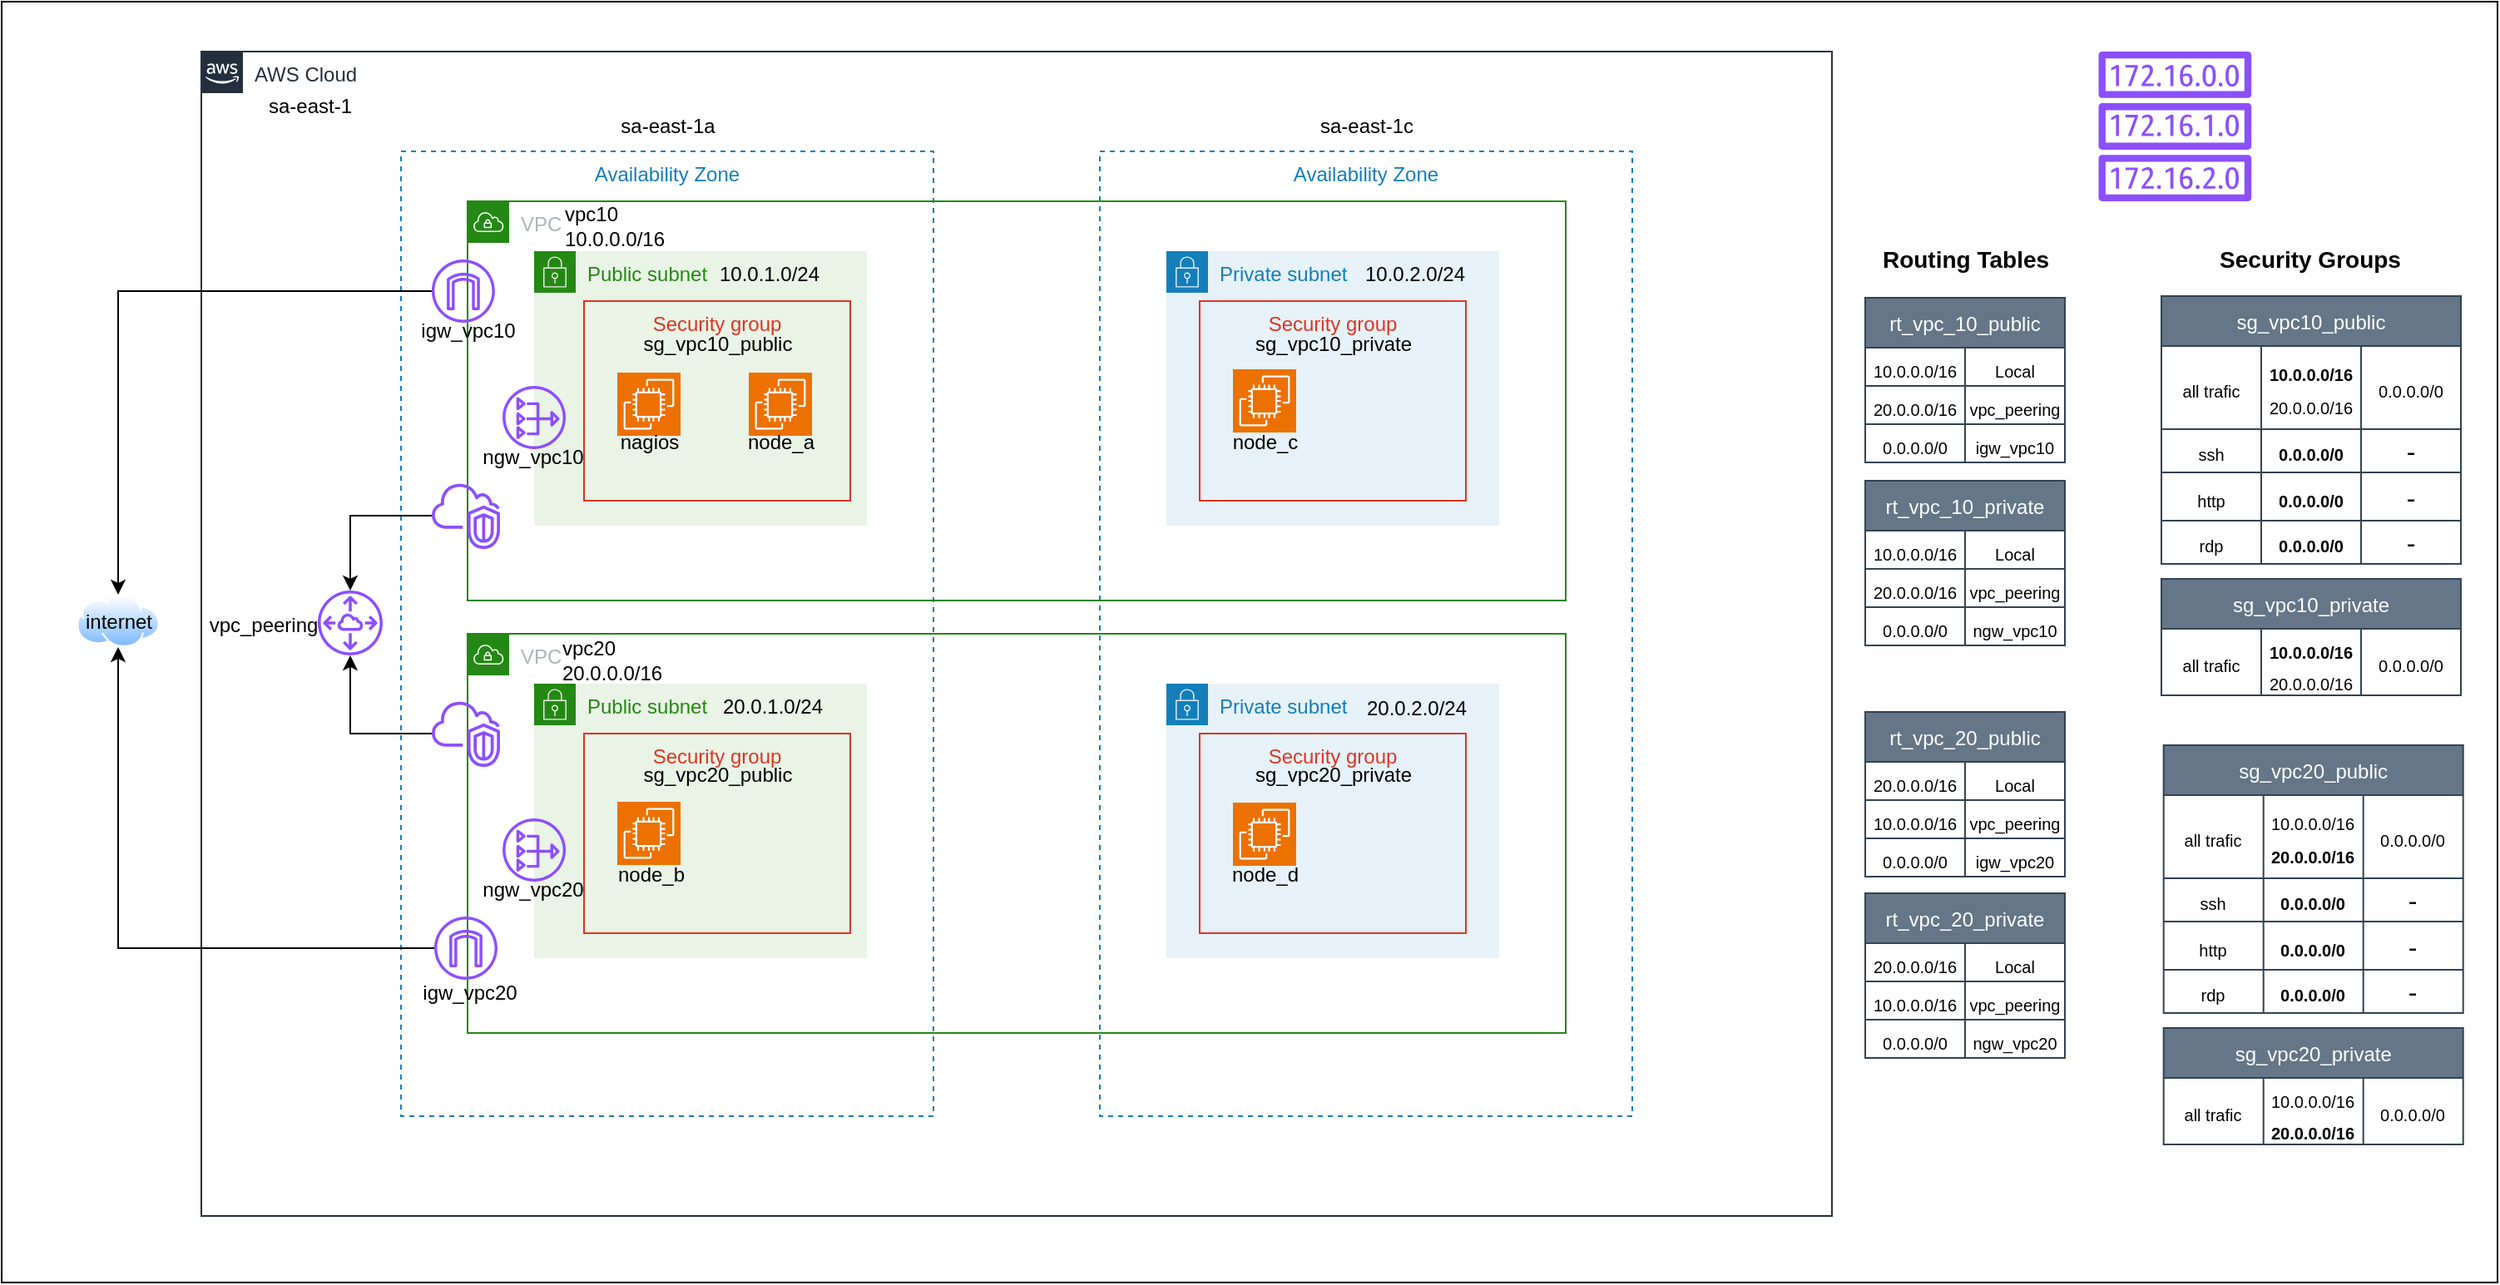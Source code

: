 <mxfile version="21.8.2" type="device">
  <diagram name="Página-1" id="al6JYF_r1va-8csy_U32">
    <mxGraphModel dx="2213" dy="793" grid="1" gridSize="10" guides="1" tooltips="1" connect="1" arrows="1" fold="1" page="1" pageScale="1" pageWidth="827" pageHeight="1169" math="0" shadow="0">
      <root>
        <mxCell id="0" />
        <mxCell id="1" parent="0" />
        <mxCell id="gP4FPPKM3XGcQGTbssC4-56" value="" style="rounded=0;whiteSpace=wrap;html=1;movable=1;resizable=1;rotatable=1;deletable=1;editable=1;locked=0;connectable=1;" vertex="1" parent="1">
          <mxGeometry x="-240" y="50" width="1500" height="770" as="geometry" />
        </mxCell>
        <mxCell id="gP4FPPKM3XGcQGTbssC4-1" value="AWS Cloud" style="points=[[0,0],[0.25,0],[0.5,0],[0.75,0],[1,0],[1,0.25],[1,0.5],[1,0.75],[1,1],[0.75,1],[0.5,1],[0.25,1],[0,1],[0,0.75],[0,0.5],[0,0.25]];outlineConnect=0;gradientColor=none;html=1;whiteSpace=wrap;fontSize=12;fontStyle=0;container=1;pointerEvents=0;collapsible=0;recursiveResize=0;shape=mxgraph.aws4.group;grIcon=mxgraph.aws4.group_aws_cloud_alt;strokeColor=#232F3E;fillColor=none;verticalAlign=top;align=left;spacingLeft=30;fontColor=#232F3E;dashed=0;movable=0;resizable=0;rotatable=0;deletable=0;editable=0;locked=1;connectable=0;" vertex="1" parent="1">
          <mxGeometry x="-120" y="80" width="980" height="700" as="geometry" />
        </mxCell>
        <mxCell id="gP4FPPKM3XGcQGTbssC4-2" value="sa-east-1" style="text;html=1;align=center;verticalAlign=middle;resizable=0;points=[];autosize=1;strokeColor=none;fillColor=none;" vertex="1" parent="1">
          <mxGeometry x="-90" y="98" width="70" height="30" as="geometry" />
        </mxCell>
        <mxCell id="gP4FPPKM3XGcQGTbssC4-3" value="Availability Zone" style="fillColor=none;strokeColor=#147EBA;dashed=1;verticalAlign=top;fontStyle=0;fontColor=#147EBA;whiteSpace=wrap;html=1;movable=0;resizable=0;rotatable=0;deletable=0;editable=0;locked=1;connectable=0;" vertex="1" parent="1">
          <mxGeometry y="140" width="320" height="580" as="geometry" />
        </mxCell>
        <mxCell id="gP4FPPKM3XGcQGTbssC4-4" value="Availability Zone" style="fillColor=none;strokeColor=#147EBA;dashed=1;verticalAlign=top;fontStyle=0;fontColor=#147EBA;whiteSpace=wrap;html=1;movable=0;resizable=0;rotatable=0;deletable=0;editable=0;locked=1;connectable=0;" vertex="1" parent="1">
          <mxGeometry x="420" y="140" width="320" height="580" as="geometry" />
        </mxCell>
        <mxCell id="gP4FPPKM3XGcQGTbssC4-5" value="sa-east-1a" style="text;html=1;align=center;verticalAlign=middle;resizable=0;points=[];autosize=1;strokeColor=none;fillColor=none;" vertex="1" parent="1">
          <mxGeometry x="120" y="110" width="80" height="30" as="geometry" />
        </mxCell>
        <mxCell id="gP4FPPKM3XGcQGTbssC4-6" value="sa-east-1c" style="text;html=1;align=center;verticalAlign=middle;resizable=0;points=[];autosize=1;strokeColor=none;fillColor=none;" vertex="1" parent="1">
          <mxGeometry x="540" y="110" width="80" height="30" as="geometry" />
        </mxCell>
        <mxCell id="gP4FPPKM3XGcQGTbssC4-7" value="VPC" style="points=[[0,0],[0.25,0],[0.5,0],[0.75,0],[1,0],[1,0.25],[1,0.5],[1,0.75],[1,1],[0.75,1],[0.5,1],[0.25,1],[0,1],[0,0.75],[0,0.5],[0,0.25]];outlineConnect=0;gradientColor=none;html=1;whiteSpace=wrap;fontSize=12;fontStyle=0;container=1;pointerEvents=0;collapsible=0;recursiveResize=0;shape=mxgraph.aws4.group;grIcon=mxgraph.aws4.group_vpc;strokeColor=#248814;fillColor=none;verticalAlign=top;align=left;spacingLeft=30;fontColor=#AAB7B8;dashed=0;movable=1;resizable=1;rotatable=1;deletable=1;editable=1;locked=0;connectable=1;" vertex="1" parent="1">
          <mxGeometry x="40" y="170" width="660" height="240" as="geometry" />
        </mxCell>
        <mxCell id="gP4FPPKM3XGcQGTbssC4-19" value="" style="sketch=0;outlineConnect=0;fontColor=#232F3E;gradientColor=none;fillColor=#8C4FFF;strokeColor=none;dashed=0;verticalLabelPosition=bottom;verticalAlign=top;align=center;html=1;fontSize=12;fontStyle=0;aspect=fixed;pointerEvents=1;shape=mxgraph.aws4.internet_gateway;" vertex="1" parent="gP4FPPKM3XGcQGTbssC4-7">
          <mxGeometry x="-21.53" y="35" width="38" height="38" as="geometry" />
        </mxCell>
        <mxCell id="gP4FPPKM3XGcQGTbssC4-9" value="VPC" style="points=[[0,0],[0.25,0],[0.5,0],[0.75,0],[1,0],[1,0.25],[1,0.5],[1,0.75],[1,1],[0.75,1],[0.5,1],[0.25,1],[0,1],[0,0.75],[0,0.5],[0,0.25]];outlineConnect=0;gradientColor=none;html=1;whiteSpace=wrap;fontSize=12;fontStyle=0;container=1;pointerEvents=0;collapsible=0;recursiveResize=0;shape=mxgraph.aws4.group;grIcon=mxgraph.aws4.group_vpc;strokeColor=#248814;fillColor=none;verticalAlign=top;align=left;spacingLeft=30;fontColor=#AAB7B8;dashed=0;movable=1;resizable=1;rotatable=1;deletable=1;editable=1;locked=0;connectable=1;" vertex="1" parent="1">
          <mxGeometry x="40" y="430" width="660" height="240" as="geometry" />
        </mxCell>
        <mxCell id="gP4FPPKM3XGcQGTbssC4-16" value="" style="sketch=0;outlineConnect=0;fontColor=#232F3E;gradientColor=none;fillColor=#8C4FFF;strokeColor=none;dashed=0;verticalLabelPosition=bottom;verticalAlign=top;align=center;html=1;fontSize=12;fontStyle=0;aspect=fixed;pointerEvents=1;shape=mxgraph.aws4.vpc_virtual_private_cloud_vpc;" vertex="1" parent="gP4FPPKM3XGcQGTbssC4-9">
          <mxGeometry x="-21.53" y="40" width="41.05" height="40" as="geometry" />
        </mxCell>
        <mxCell id="gP4FPPKM3XGcQGTbssC4-20" value="" style="sketch=0;outlineConnect=0;fontColor=#232F3E;gradientColor=none;fillColor=#8C4FFF;strokeColor=none;dashed=0;verticalLabelPosition=bottom;verticalAlign=top;align=center;html=1;fontSize=12;fontStyle=0;aspect=fixed;pointerEvents=1;shape=mxgraph.aws4.internet_gateway;" vertex="1" parent="gP4FPPKM3XGcQGTbssC4-9">
          <mxGeometry x="-20.0" y="170" width="38" height="38" as="geometry" />
        </mxCell>
        <mxCell id="gP4FPPKM3XGcQGTbssC4-10" value="Public subnet" style="points=[[0,0],[0.25,0],[0.5,0],[0.75,0],[1,0],[1,0.25],[1,0.5],[1,0.75],[1,1],[0.75,1],[0.5,1],[0.25,1],[0,1],[0,0.75],[0,0.5],[0,0.25]];outlineConnect=0;gradientColor=none;html=1;whiteSpace=wrap;fontSize=12;fontStyle=0;container=1;pointerEvents=0;collapsible=0;recursiveResize=0;shape=mxgraph.aws4.group;grIcon=mxgraph.aws4.group_security_group;grStroke=0;strokeColor=#248814;fillColor=#E9F3E6;verticalAlign=top;align=left;spacingLeft=30;fontColor=#248814;dashed=0;movable=1;resizable=1;rotatable=1;deletable=1;editable=1;locked=0;connectable=1;" vertex="1" parent="1">
          <mxGeometry x="80" y="460" width="200" height="165" as="geometry" />
        </mxCell>
        <mxCell id="gP4FPPKM3XGcQGTbssC4-11" value="Public subnet" style="points=[[0,0],[0.25,0],[0.5,0],[0.75,0],[1,0],[1,0.25],[1,0.5],[1,0.75],[1,1],[0.75,1],[0.5,1],[0.25,1],[0,1],[0,0.75],[0,0.5],[0,0.25]];outlineConnect=0;gradientColor=none;html=1;whiteSpace=wrap;fontSize=12;fontStyle=0;container=1;pointerEvents=0;collapsible=0;recursiveResize=0;shape=mxgraph.aws4.group;grIcon=mxgraph.aws4.group_security_group;grStroke=0;strokeColor=#248814;fillColor=#E9F3E6;verticalAlign=top;align=left;spacingLeft=30;fontColor=#248814;dashed=0;movable=1;resizable=1;rotatable=1;deletable=1;editable=1;locked=0;connectable=1;" vertex="1" parent="1">
          <mxGeometry x="80" y="200" width="200" height="165" as="geometry" />
        </mxCell>
        <mxCell id="gP4FPPKM3XGcQGTbssC4-12" value="Private subnet" style="points=[[0,0],[0.25,0],[0.5,0],[0.75,0],[1,0],[1,0.25],[1,0.5],[1,0.75],[1,1],[0.75,1],[0.5,1],[0.25,1],[0,1],[0,0.75],[0,0.5],[0,0.25]];outlineConnect=0;gradientColor=none;html=1;whiteSpace=wrap;fontSize=12;fontStyle=0;container=1;pointerEvents=0;collapsible=0;recursiveResize=0;shape=mxgraph.aws4.group;grIcon=mxgraph.aws4.group_security_group;grStroke=0;strokeColor=#147EBA;fillColor=#E6F2F8;verticalAlign=top;align=left;spacingLeft=30;fontColor=#147EBA;dashed=0;movable=1;resizable=1;rotatable=1;deletable=1;editable=1;locked=0;connectable=1;" vertex="1" parent="1">
          <mxGeometry x="460" y="200" width="200" height="165" as="geometry" />
        </mxCell>
        <mxCell id="gP4FPPKM3XGcQGTbssC4-13" value="Private subnet" style="points=[[0,0],[0.25,0],[0.5,0],[0.75,0],[1,0],[1,0.25],[1,0.5],[1,0.75],[1,1],[0.75,1],[0.5,1],[0.25,1],[0,1],[0,0.75],[0,0.5],[0,0.25]];outlineConnect=0;gradientColor=none;html=1;whiteSpace=wrap;fontSize=12;fontStyle=0;container=1;pointerEvents=0;collapsible=0;recursiveResize=0;shape=mxgraph.aws4.group;grIcon=mxgraph.aws4.group_security_group;grStroke=0;strokeColor=#147EBA;fillColor=#E6F2F8;verticalAlign=top;align=left;spacingLeft=30;fontColor=#147EBA;dashed=0;movable=1;resizable=1;rotatable=1;deletable=1;editable=1;locked=0;connectable=1;" vertex="1" parent="1">
          <mxGeometry x="460" y="460" width="200" height="165" as="geometry" />
        </mxCell>
        <mxCell id="gP4FPPKM3XGcQGTbssC4-14" value="" style="sketch=0;outlineConnect=0;fontColor=#232F3E;gradientColor=none;fillColor=#8C4FFF;strokeColor=none;dashed=0;verticalLabelPosition=bottom;verticalAlign=top;align=center;html=1;fontSize=12;fontStyle=0;aspect=fixed;pointerEvents=1;shape=mxgraph.aws4.peering;" vertex="1" parent="1">
          <mxGeometry x="-50" y="404" width="39" height="39" as="geometry" />
        </mxCell>
        <mxCell id="gP4FPPKM3XGcQGTbssC4-17" style="edgeStyle=orthogonalEdgeStyle;rounded=0;orthogonalLoop=1;jettySize=auto;html=1;" edge="1" parent="1" source="gP4FPPKM3XGcQGTbssC4-15" target="gP4FPPKM3XGcQGTbssC4-14">
          <mxGeometry relative="1" as="geometry" />
        </mxCell>
        <mxCell id="gP4FPPKM3XGcQGTbssC4-15" value="" style="sketch=0;outlineConnect=0;fontColor=#232F3E;gradientColor=none;fillColor=#8C4FFF;strokeColor=none;dashed=0;verticalLabelPosition=bottom;verticalAlign=top;align=center;html=1;fontSize=12;fontStyle=0;aspect=fixed;pointerEvents=1;shape=mxgraph.aws4.vpc_virtual_private_cloud_vpc;" vertex="1" parent="1">
          <mxGeometry x="18.47" y="339" width="41.05" height="40" as="geometry" />
        </mxCell>
        <mxCell id="gP4FPPKM3XGcQGTbssC4-18" style="edgeStyle=orthogonalEdgeStyle;rounded=0;orthogonalLoop=1;jettySize=auto;html=1;" edge="1" parent="1" source="gP4FPPKM3XGcQGTbssC4-16" target="gP4FPPKM3XGcQGTbssC4-14">
          <mxGeometry relative="1" as="geometry" />
        </mxCell>
        <mxCell id="gP4FPPKM3XGcQGTbssC4-22" style="edgeStyle=orthogonalEdgeStyle;rounded=0;orthogonalLoop=1;jettySize=auto;html=1;entryX=0.5;entryY=0;entryDx=0;entryDy=0;" edge="1" parent="1" source="gP4FPPKM3XGcQGTbssC4-19" target="gP4FPPKM3XGcQGTbssC4-21">
          <mxGeometry relative="1" as="geometry" />
        </mxCell>
        <mxCell id="gP4FPPKM3XGcQGTbssC4-23" style="edgeStyle=orthogonalEdgeStyle;rounded=0;orthogonalLoop=1;jettySize=auto;html=1;entryX=0.5;entryY=1;entryDx=0;entryDy=0;" edge="1" parent="1" source="gP4FPPKM3XGcQGTbssC4-20" target="gP4FPPKM3XGcQGTbssC4-21">
          <mxGeometry relative="1" as="geometry" />
        </mxCell>
        <mxCell id="gP4FPPKM3XGcQGTbssC4-21" value="" style="image;aspect=fixed;perimeter=ellipsePerimeter;html=1;align=center;shadow=0;dashed=0;spacingTop=3;image=img/lib/active_directory/internet_cloud.svg;" vertex="1" parent="1">
          <mxGeometry x="-195" y="406.5" width="50" height="31.5" as="geometry" />
        </mxCell>
        <mxCell id="gP4FPPKM3XGcQGTbssC4-25" value="" style="sketch=0;outlineConnect=0;fontColor=#232F3E;gradientColor=none;fillColor=#8C4FFF;strokeColor=none;dashed=0;verticalLabelPosition=bottom;verticalAlign=top;align=center;html=1;fontSize=12;fontStyle=0;aspect=fixed;pointerEvents=1;shape=mxgraph.aws4.nat_gateway;" vertex="1" parent="1">
          <mxGeometry x="61.05" y="541" width="38" height="38" as="geometry" />
        </mxCell>
        <mxCell id="gP4FPPKM3XGcQGTbssC4-26" value="Security group" style="fillColor=none;strokeColor=#DD3522;verticalAlign=top;fontStyle=0;fontColor=#DD3522;whiteSpace=wrap;html=1;movable=1;resizable=1;rotatable=1;deletable=1;editable=1;locked=0;connectable=1;" vertex="1" parent="1">
          <mxGeometry x="110" y="230" width="160" height="120" as="geometry" />
        </mxCell>
        <mxCell id="gP4FPPKM3XGcQGTbssC4-24" value="" style="sketch=0;outlineConnect=0;fontColor=#232F3E;gradientColor=none;fillColor=#8C4FFF;strokeColor=none;dashed=0;verticalLabelPosition=bottom;verticalAlign=top;align=center;html=1;fontSize=12;fontStyle=0;aspect=fixed;pointerEvents=1;shape=mxgraph.aws4.nat_gateway;" vertex="1" parent="1">
          <mxGeometry x="61.05" y="281" width="38" height="38" as="geometry" />
        </mxCell>
        <mxCell id="gP4FPPKM3XGcQGTbssC4-27" value="Security group" style="fillColor=none;strokeColor=#DD3522;verticalAlign=top;fontStyle=0;fontColor=#DD3522;whiteSpace=wrap;html=1;movable=1;resizable=1;rotatable=1;deletable=1;editable=1;locked=0;connectable=1;" vertex="1" parent="1">
          <mxGeometry x="110" y="490" width="160" height="120" as="geometry" />
        </mxCell>
        <mxCell id="gP4FPPKM3XGcQGTbssC4-28" value="Security group" style="fillColor=none;strokeColor=#DD3522;verticalAlign=top;fontStyle=0;fontColor=#DD3522;whiteSpace=wrap;html=1;movable=1;resizable=1;rotatable=1;deletable=1;editable=1;locked=0;connectable=1;" vertex="1" parent="1">
          <mxGeometry x="480" y="230" width="160" height="120" as="geometry" />
        </mxCell>
        <mxCell id="gP4FPPKM3XGcQGTbssC4-29" value="Security group" style="fillColor=none;strokeColor=#DD3522;verticalAlign=top;fontStyle=0;fontColor=#DD3522;whiteSpace=wrap;html=1;movable=1;resizable=1;rotatable=1;deletable=1;editable=1;locked=0;connectable=1;" vertex="1" parent="1">
          <mxGeometry x="480" y="490" width="160" height="120" as="geometry" />
        </mxCell>
        <mxCell id="gP4FPPKM3XGcQGTbssC4-30" value="" style="sketch=0;points=[[0,0,0],[0.25,0,0],[0.5,0,0],[0.75,0,0],[1,0,0],[0,1,0],[0.25,1,0],[0.5,1,0],[0.75,1,0],[1,1,0],[0,0.25,0],[0,0.5,0],[0,0.75,0],[1,0.25,0],[1,0.5,0],[1,0.75,0]];outlineConnect=0;fontColor=#232F3E;fillColor=#ED7100;strokeColor=#ffffff;dashed=0;verticalLabelPosition=bottom;verticalAlign=top;align=center;html=1;fontSize=12;fontStyle=0;aspect=fixed;shape=mxgraph.aws4.resourceIcon;resIcon=mxgraph.aws4.ec2;" vertex="1" parent="1">
          <mxGeometry x="130" y="273" width="38" height="38" as="geometry" />
        </mxCell>
        <mxCell id="gP4FPPKM3XGcQGTbssC4-31" value="" style="sketch=0;points=[[0,0,0],[0.25,0,0],[0.5,0,0],[0.75,0,0],[1,0,0],[0,1,0],[0.25,1,0],[0.5,1,0],[0.75,1,0],[1,1,0],[0,0.25,0],[0,0.5,0],[0,0.75,0],[1,0.25,0],[1,0.5,0],[1,0.75,0]];outlineConnect=0;fontColor=#232F3E;fillColor=#ED7100;strokeColor=#ffffff;dashed=0;verticalLabelPosition=bottom;verticalAlign=top;align=center;html=1;fontSize=12;fontStyle=0;aspect=fixed;shape=mxgraph.aws4.resourceIcon;resIcon=mxgraph.aws4.ec2;" vertex="1" parent="1">
          <mxGeometry x="209" y="273" width="38" height="38" as="geometry" />
        </mxCell>
        <mxCell id="gP4FPPKM3XGcQGTbssC4-32" value="" style="sketch=0;points=[[0,0,0],[0.25,0,0],[0.5,0,0],[0.75,0,0],[1,0,0],[0,1,0],[0.25,1,0],[0.5,1,0],[0.75,1,0],[1,1,0],[0,0.25,0],[0,0.5,0],[0,0.75,0],[1,0.25,0],[1,0.5,0],[1,0.75,0]];outlineConnect=0;fontColor=#232F3E;fillColor=#ED7100;strokeColor=#ffffff;dashed=0;verticalLabelPosition=bottom;verticalAlign=top;align=center;html=1;fontSize=12;fontStyle=0;aspect=fixed;shape=mxgraph.aws4.resourceIcon;resIcon=mxgraph.aws4.ec2;" vertex="1" parent="1">
          <mxGeometry x="500" y="271" width="38" height="38" as="geometry" />
        </mxCell>
        <mxCell id="gP4FPPKM3XGcQGTbssC4-34" value="" style="sketch=0;points=[[0,0,0],[0.25,0,0],[0.5,0,0],[0.75,0,0],[1,0,0],[0,1,0],[0.25,1,0],[0.5,1,0],[0.75,1,0],[1,1,0],[0,0.25,0],[0,0.5,0],[0,0.75,0],[1,0.25,0],[1,0.5,0],[1,0.75,0]];outlineConnect=0;fontColor=#232F3E;fillColor=#ED7100;strokeColor=#ffffff;dashed=0;verticalLabelPosition=bottom;verticalAlign=top;align=center;html=1;fontSize=12;fontStyle=0;aspect=fixed;shape=mxgraph.aws4.resourceIcon;resIcon=mxgraph.aws4.ec2;" vertex="1" parent="1">
          <mxGeometry x="130" y="531" width="38" height="38" as="geometry" />
        </mxCell>
        <mxCell id="gP4FPPKM3XGcQGTbssC4-36" value="" style="sketch=0;points=[[0,0,0],[0.25,0,0],[0.5,0,0],[0.75,0,0],[1,0,0],[0,1,0],[0.25,1,0],[0.5,1,0],[0.75,1,0],[1,1,0],[0,0.25,0],[0,0.5,0],[0,0.75,0],[1,0.25,0],[1,0.5,0],[1,0.75,0]];outlineConnect=0;fontColor=#232F3E;fillColor=#ED7100;strokeColor=#ffffff;dashed=0;verticalLabelPosition=bottom;verticalAlign=top;align=center;html=1;fontSize=12;fontStyle=0;aspect=fixed;shape=mxgraph.aws4.resourceIcon;resIcon=mxgraph.aws4.ec2;" vertex="1" parent="1">
          <mxGeometry x="500" y="531.5" width="38" height="38" as="geometry" />
        </mxCell>
        <mxCell id="gP4FPPKM3XGcQGTbssC4-38" value="internet" style="text;html=1;align=center;verticalAlign=middle;resizable=0;points=[];autosize=1;strokeColor=none;fillColor=none;" vertex="1" parent="1">
          <mxGeometry x="-200" y="408" width="60" height="30" as="geometry" />
        </mxCell>
        <mxCell id="gP4FPPKM3XGcQGTbssC4-39" value="igw_vpc10" style="text;html=1;align=center;verticalAlign=middle;resizable=0;points=[];autosize=1;strokeColor=none;fillColor=none;" vertex="1" parent="1">
          <mxGeometry x="-0.47" y="233" width="80" height="30" as="geometry" />
        </mxCell>
        <mxCell id="gP4FPPKM3XGcQGTbssC4-40" value="&lt;div style=&quot;text-align: left;&quot;&gt;&lt;span style=&quot;background-color: initial;&quot;&gt;vpc10&lt;/span&gt;&lt;/div&gt;10.0.0.0/16" style="text;html=1;align=center;verticalAlign=middle;resizable=0;points=[];autosize=1;strokeColor=none;fillColor=none;" vertex="1" parent="1">
          <mxGeometry x="88" y="165" width="80" height="40" as="geometry" />
        </mxCell>
        <mxCell id="gP4FPPKM3XGcQGTbssC4-41" value="vpc20&lt;br&gt;20.0.0.0/16" style="text;html=1;align=left;verticalAlign=middle;resizable=0;points=[];autosize=1;strokeColor=none;fillColor=none;" vertex="1" parent="1">
          <mxGeometry x="95" y="426" width="80" height="40" as="geometry" />
        </mxCell>
        <mxCell id="gP4FPPKM3XGcQGTbssC4-42" value="igw_vpc20" style="text;html=1;align=center;verticalAlign=middle;resizable=0;points=[];autosize=1;strokeColor=none;fillColor=none;" vertex="1" parent="1">
          <mxGeometry x="0.53" y="631" width="80" height="30" as="geometry" />
        </mxCell>
        <mxCell id="gP4FPPKM3XGcQGTbssC4-43" value="ngw_vpc10" style="text;html=1;align=center;verticalAlign=middle;resizable=0;points=[];autosize=1;strokeColor=none;fillColor=none;" vertex="1" parent="1">
          <mxGeometry x="39" y="309" width="80" height="30" as="geometry" />
        </mxCell>
        <mxCell id="gP4FPPKM3XGcQGTbssC4-44" value="ngw_vpc20" style="text;html=1;align=center;verticalAlign=middle;resizable=0;points=[];autosize=1;strokeColor=none;fillColor=none;" vertex="1" parent="1">
          <mxGeometry x="39" y="568.5" width="80" height="30" as="geometry" />
        </mxCell>
        <mxCell id="gP4FPPKM3XGcQGTbssC4-45" value="sg_vpc10_public" style="text;html=1;align=center;verticalAlign=middle;resizable=0;points=[];autosize=1;strokeColor=none;fillColor=none;" vertex="1" parent="1">
          <mxGeometry x="135" y="241" width="110" height="30" as="geometry" />
        </mxCell>
        <mxCell id="gP4FPPKM3XGcQGTbssC4-46" value="sg_vpc20_public" style="text;html=1;align=center;verticalAlign=middle;resizable=0;points=[];autosize=1;strokeColor=none;fillColor=none;" vertex="1" parent="1">
          <mxGeometry x="135" y="500" width="110" height="30" as="geometry" />
        </mxCell>
        <mxCell id="gP4FPPKM3XGcQGTbssC4-48" value="sg_vpc20_private" style="text;html=1;align=center;verticalAlign=middle;resizable=0;points=[];autosize=1;strokeColor=none;fillColor=none;" vertex="1" parent="1">
          <mxGeometry x="500" y="500" width="120" height="30" as="geometry" />
        </mxCell>
        <mxCell id="gP4FPPKM3XGcQGTbssC4-47" value="sg_vpc10_private" style="text;html=1;align=center;verticalAlign=middle;resizable=0;points=[];autosize=1;strokeColor=none;fillColor=none;" vertex="1" parent="1">
          <mxGeometry x="500" y="241" width="120" height="30" as="geometry" />
        </mxCell>
        <mxCell id="gP4FPPKM3XGcQGTbssC4-49" value="nagios" style="text;html=1;align=center;verticalAlign=middle;resizable=0;points=[];autosize=1;strokeColor=none;fillColor=none;" vertex="1" parent="1">
          <mxGeometry x="119" y="300" width="60" height="30" as="geometry" />
        </mxCell>
        <mxCell id="gP4FPPKM3XGcQGTbssC4-50" value="node_a" style="text;html=1;align=center;verticalAlign=middle;resizable=0;points=[];autosize=1;strokeColor=none;fillColor=none;" vertex="1" parent="1">
          <mxGeometry x="198" y="300" width="60" height="30" as="geometry" />
        </mxCell>
        <mxCell id="gP4FPPKM3XGcQGTbssC4-51" value="node_b" style="text;html=1;align=center;verticalAlign=middle;resizable=0;points=[];autosize=1;strokeColor=none;fillColor=none;" vertex="1" parent="1">
          <mxGeometry x="120" y="560" width="60" height="30" as="geometry" />
        </mxCell>
        <mxCell id="gP4FPPKM3XGcQGTbssC4-52" value="node_c" style="text;html=1;align=center;verticalAlign=middle;resizable=0;points=[];autosize=1;strokeColor=none;fillColor=none;" vertex="1" parent="1">
          <mxGeometry x="489" y="300" width="60" height="30" as="geometry" />
        </mxCell>
        <mxCell id="gP4FPPKM3XGcQGTbssC4-53" value="node_d" style="text;html=1;align=center;verticalAlign=middle;resizable=0;points=[];autosize=1;strokeColor=none;fillColor=none;" vertex="1" parent="1">
          <mxGeometry x="489" y="560" width="60" height="30" as="geometry" />
        </mxCell>
        <mxCell id="gP4FPPKM3XGcQGTbssC4-57" value="" style="sketch=0;outlineConnect=0;fontColor=#232F3E;gradientColor=none;fillColor=#8C4FFF;strokeColor=none;dashed=0;verticalLabelPosition=bottom;verticalAlign=top;align=center;html=1;fontSize=12;fontStyle=0;aspect=fixed;pointerEvents=1;shape=mxgraph.aws4.route_table;" vertex="1" parent="1">
          <mxGeometry x="1020" y="80" width="92.35" height="90" as="geometry" />
        </mxCell>
        <mxCell id="gP4FPPKM3XGcQGTbssC4-84" value="rt_vpc_10_public" style="shape=table;startSize=30;container=1;collapsible=0;childLayout=tableLayout;strokeColor=#314354;fontSize=12;fillColor=#647687;fontColor=#ffffff;" vertex="1" parent="1">
          <mxGeometry x="880" y="228" width="120" height="99" as="geometry" />
        </mxCell>
        <mxCell id="gP4FPPKM3XGcQGTbssC4-85" value="" style="shape=tableRow;horizontal=0;startSize=0;swimlaneHead=0;swimlaneBody=0;strokeColor=inherit;top=0;left=0;bottom=0;right=0;collapsible=0;dropTarget=0;fillColor=none;points=[[0,0.5],[1,0.5]];portConstraint=eastwest;fontSize=16;" vertex="1" parent="gP4FPPKM3XGcQGTbssC4-84">
          <mxGeometry y="30" width="120" height="23" as="geometry" />
        </mxCell>
        <mxCell id="gP4FPPKM3XGcQGTbssC4-86" value="&lt;font style=&quot;font-size: 10px;&quot;&gt;&lt;font style=&quot;font-size: 10px;&quot;&gt;10.0.0.0&lt;/font&gt;&lt;font style=&quot;font-size: 10px;&quot;&gt;/16&lt;/font&gt;&lt;/font&gt;" style="shape=partialRectangle;html=1;whiteSpace=wrap;connectable=0;strokeColor=inherit;overflow=hidden;fillColor=none;top=0;left=0;bottom=0;right=0;pointerEvents=1;fontSize=16;" vertex="1" parent="gP4FPPKM3XGcQGTbssC4-85">
          <mxGeometry width="60" height="23" as="geometry">
            <mxRectangle width="60" height="23" as="alternateBounds" />
          </mxGeometry>
        </mxCell>
        <mxCell id="gP4FPPKM3XGcQGTbssC4-87" value="&lt;font style=&quot;font-size: 10px;&quot;&gt;Local&lt;/font&gt;" style="shape=partialRectangle;html=1;whiteSpace=wrap;connectable=0;strokeColor=inherit;overflow=hidden;fillColor=none;top=0;left=0;bottom=0;right=0;pointerEvents=1;fontSize=16;" vertex="1" parent="gP4FPPKM3XGcQGTbssC4-85">
          <mxGeometry x="60" width="60" height="23" as="geometry">
            <mxRectangle width="60" height="23" as="alternateBounds" />
          </mxGeometry>
        </mxCell>
        <mxCell id="gP4FPPKM3XGcQGTbssC4-89" value="" style="shape=tableRow;horizontal=0;startSize=0;swimlaneHead=0;swimlaneBody=0;strokeColor=inherit;top=0;left=0;bottom=0;right=0;collapsible=0;dropTarget=0;fillColor=none;points=[[0,0.5],[1,0.5]];portConstraint=eastwest;fontSize=16;" vertex="1" parent="gP4FPPKM3XGcQGTbssC4-84">
          <mxGeometry y="53" width="120" height="23" as="geometry" />
        </mxCell>
        <mxCell id="gP4FPPKM3XGcQGTbssC4-90" value="&lt;font style=&quot;font-size: 10px;&quot;&gt;20.0.0.0/16&lt;/font&gt;" style="shape=partialRectangle;html=1;whiteSpace=wrap;connectable=0;strokeColor=inherit;overflow=hidden;fillColor=none;top=0;left=0;bottom=0;right=0;pointerEvents=1;fontSize=16;" vertex="1" parent="gP4FPPKM3XGcQGTbssC4-89">
          <mxGeometry width="60" height="23" as="geometry">
            <mxRectangle width="60" height="23" as="alternateBounds" />
          </mxGeometry>
        </mxCell>
        <mxCell id="gP4FPPKM3XGcQGTbssC4-91" value="&lt;font style=&quot;font-size: 10px;&quot;&gt;vpc_peering&lt;/font&gt;" style="shape=partialRectangle;html=1;whiteSpace=wrap;connectable=0;strokeColor=inherit;overflow=hidden;fillColor=none;top=0;left=0;bottom=0;right=0;pointerEvents=1;fontSize=16;" vertex="1" parent="gP4FPPKM3XGcQGTbssC4-89">
          <mxGeometry x="60" width="60" height="23" as="geometry">
            <mxRectangle width="60" height="23" as="alternateBounds" />
          </mxGeometry>
        </mxCell>
        <mxCell id="gP4FPPKM3XGcQGTbssC4-93" value="" style="shape=tableRow;horizontal=0;startSize=0;swimlaneHead=0;swimlaneBody=0;strokeColor=inherit;top=0;left=0;bottom=0;right=0;collapsible=0;dropTarget=0;fillColor=none;points=[[0,0.5],[1,0.5]];portConstraint=eastwest;fontSize=16;" vertex="1" parent="gP4FPPKM3XGcQGTbssC4-84">
          <mxGeometry y="76" width="120" height="23" as="geometry" />
        </mxCell>
        <mxCell id="gP4FPPKM3XGcQGTbssC4-94" value="&lt;font style=&quot;font-size: 10px;&quot;&gt;0.0.0.0/0&lt;/font&gt;" style="shape=partialRectangle;html=1;whiteSpace=wrap;connectable=0;strokeColor=inherit;overflow=hidden;fillColor=none;top=0;left=0;bottom=0;right=0;pointerEvents=1;fontSize=16;" vertex="1" parent="gP4FPPKM3XGcQGTbssC4-93">
          <mxGeometry width="60" height="23" as="geometry">
            <mxRectangle width="60" height="23" as="alternateBounds" />
          </mxGeometry>
        </mxCell>
        <mxCell id="gP4FPPKM3XGcQGTbssC4-95" value="&lt;font style=&quot;font-size: 10px;&quot;&gt;igw_vpc10&lt;/font&gt;" style="shape=partialRectangle;html=1;whiteSpace=wrap;connectable=0;strokeColor=inherit;overflow=hidden;fillColor=none;top=0;left=0;bottom=0;right=0;pointerEvents=1;fontSize=16;" vertex="1" parent="gP4FPPKM3XGcQGTbssC4-93">
          <mxGeometry x="60" width="60" height="23" as="geometry">
            <mxRectangle width="60" height="23" as="alternateBounds" />
          </mxGeometry>
        </mxCell>
        <mxCell id="gP4FPPKM3XGcQGTbssC4-97" value="&lt;b&gt;&lt;font style=&quot;font-size: 14px;&quot;&gt;Routing Tables&lt;/font&gt;&lt;/b&gt;" style="text;html=1;align=center;verticalAlign=middle;resizable=0;points=[];autosize=1;strokeColor=none;fillColor=none;" vertex="1" parent="1">
          <mxGeometry x="880" y="190" width="120" height="30" as="geometry" />
        </mxCell>
        <mxCell id="gP4FPPKM3XGcQGTbssC4-98" value="&lt;font style=&quot;font-size: 14px;&quot;&gt;&lt;b&gt;Security Groups&lt;/b&gt;&lt;/font&gt;" style="text;html=1;align=center;verticalAlign=middle;resizable=0;points=[];autosize=1;strokeColor=none;fillColor=none;" vertex="1" parent="1">
          <mxGeometry x="1082" y="190" width="130" height="30" as="geometry" />
        </mxCell>
        <mxCell id="gP4FPPKM3XGcQGTbssC4-99" value="sg_vpc10_public" style="shape=table;startSize=30;container=1;collapsible=0;childLayout=tableLayout;strokeColor=#314354;fontSize=12;fillColor=#647687;fontColor=#ffffff;" vertex="1" parent="1">
          <mxGeometry x="1058" y="227" width="180" height="161" as="geometry" />
        </mxCell>
        <mxCell id="gP4FPPKM3XGcQGTbssC4-100" value="" style="shape=tableRow;horizontal=0;startSize=0;swimlaneHead=0;swimlaneBody=0;strokeColor=inherit;top=0;left=0;bottom=0;right=0;collapsible=0;dropTarget=0;fillColor=none;points=[[0,0.5],[1,0.5]];portConstraint=eastwest;fontSize=16;" vertex="1" parent="gP4FPPKM3XGcQGTbssC4-99">
          <mxGeometry y="30" width="180" height="50" as="geometry" />
        </mxCell>
        <mxCell id="gP4FPPKM3XGcQGTbssC4-101" value="&lt;font style=&quot;font-size: 10px;&quot;&gt;all trafic&lt;/font&gt;" style="shape=partialRectangle;html=1;whiteSpace=wrap;connectable=0;strokeColor=inherit;overflow=hidden;fillColor=none;top=0;left=0;bottom=0;right=0;pointerEvents=1;fontSize=16;" vertex="1" parent="gP4FPPKM3XGcQGTbssC4-100">
          <mxGeometry width="60" height="50" as="geometry">
            <mxRectangle width="60" height="50" as="alternateBounds" />
          </mxGeometry>
        </mxCell>
        <mxCell id="gP4FPPKM3XGcQGTbssC4-102" value="&lt;font style=&quot;font-size: 10px;&quot;&gt;&lt;b&gt;10.0.0.0/16&lt;br&gt;&lt;/b&gt;20.0.0.0/16&lt;/font&gt;" style="shape=partialRectangle;html=1;whiteSpace=wrap;connectable=0;strokeColor=inherit;overflow=hidden;fillColor=none;top=0;left=0;bottom=0;right=0;pointerEvents=1;fontSize=16;" vertex="1" parent="gP4FPPKM3XGcQGTbssC4-100">
          <mxGeometry x="60" width="60" height="50" as="geometry">
            <mxRectangle width="60" height="50" as="alternateBounds" />
          </mxGeometry>
        </mxCell>
        <mxCell id="gP4FPPKM3XGcQGTbssC4-103" value="&lt;font style=&quot;font-size: 10px;&quot;&gt;0.0.0.0/0&lt;/font&gt;" style="shape=partialRectangle;html=1;whiteSpace=wrap;connectable=0;strokeColor=inherit;overflow=hidden;fillColor=none;top=0;left=0;bottom=0;right=0;pointerEvents=1;fontSize=16;" vertex="1" parent="gP4FPPKM3XGcQGTbssC4-100">
          <mxGeometry x="120" width="60" height="50" as="geometry">
            <mxRectangle width="60" height="50" as="alternateBounds" />
          </mxGeometry>
        </mxCell>
        <mxCell id="gP4FPPKM3XGcQGTbssC4-104" value="" style="shape=tableRow;horizontal=0;startSize=0;swimlaneHead=0;swimlaneBody=0;strokeColor=inherit;top=0;left=0;bottom=0;right=0;collapsible=0;dropTarget=0;fillColor=none;points=[[0,0.5],[1,0.5]];portConstraint=eastwest;fontSize=16;" vertex="1" parent="gP4FPPKM3XGcQGTbssC4-99">
          <mxGeometry y="80" width="180" height="26" as="geometry" />
        </mxCell>
        <mxCell id="gP4FPPKM3XGcQGTbssC4-105" value="&lt;font style=&quot;font-size: 10px;&quot;&gt;ssh&lt;/font&gt;" style="shape=partialRectangle;html=1;whiteSpace=wrap;connectable=0;strokeColor=inherit;overflow=hidden;fillColor=none;top=0;left=0;bottom=0;right=0;pointerEvents=1;fontSize=16;" vertex="1" parent="gP4FPPKM3XGcQGTbssC4-104">
          <mxGeometry width="60" height="26" as="geometry">
            <mxRectangle width="60" height="26" as="alternateBounds" />
          </mxGeometry>
        </mxCell>
        <mxCell id="gP4FPPKM3XGcQGTbssC4-106" value="&lt;font style=&quot;font-size: 10px;&quot;&gt;&lt;b&gt;0.0.0.0/0&lt;/b&gt;&lt;/font&gt;" style="shape=partialRectangle;html=1;whiteSpace=wrap;connectable=0;strokeColor=inherit;overflow=hidden;fillColor=none;top=0;left=0;bottom=0;right=0;pointerEvents=1;fontSize=16;" vertex="1" parent="gP4FPPKM3XGcQGTbssC4-104">
          <mxGeometry x="60" width="60" height="26" as="geometry">
            <mxRectangle width="60" height="26" as="alternateBounds" />
          </mxGeometry>
        </mxCell>
        <mxCell id="gP4FPPKM3XGcQGTbssC4-107" value="-" style="shape=partialRectangle;html=1;whiteSpace=wrap;connectable=0;strokeColor=inherit;overflow=hidden;fillColor=none;top=0;left=0;bottom=0;right=0;pointerEvents=1;fontSize=16;" vertex="1" parent="gP4FPPKM3XGcQGTbssC4-104">
          <mxGeometry x="120" width="60" height="26" as="geometry">
            <mxRectangle width="60" height="26" as="alternateBounds" />
          </mxGeometry>
        </mxCell>
        <mxCell id="gP4FPPKM3XGcQGTbssC4-108" value="" style="shape=tableRow;horizontal=0;startSize=0;swimlaneHead=0;swimlaneBody=0;strokeColor=inherit;top=0;left=0;bottom=0;right=0;collapsible=0;dropTarget=0;fillColor=none;points=[[0,0.5],[1,0.5]];portConstraint=eastwest;fontSize=16;" vertex="1" parent="gP4FPPKM3XGcQGTbssC4-99">
          <mxGeometry y="106" width="180" height="29" as="geometry" />
        </mxCell>
        <mxCell id="gP4FPPKM3XGcQGTbssC4-109" value="&lt;font style=&quot;font-size: 10px;&quot;&gt;http&lt;/font&gt;" style="shape=partialRectangle;html=1;whiteSpace=wrap;connectable=0;strokeColor=inherit;overflow=hidden;fillColor=none;top=0;left=0;bottom=0;right=0;pointerEvents=1;fontSize=16;" vertex="1" parent="gP4FPPKM3XGcQGTbssC4-108">
          <mxGeometry width="60" height="29" as="geometry">
            <mxRectangle width="60" height="29" as="alternateBounds" />
          </mxGeometry>
        </mxCell>
        <mxCell id="gP4FPPKM3XGcQGTbssC4-110" value="&lt;font style=&quot;font-size: 10px;&quot;&gt;&lt;b&gt;0.0.0.0/0&lt;/b&gt;&lt;/font&gt;" style="shape=partialRectangle;html=1;whiteSpace=wrap;connectable=0;strokeColor=inherit;overflow=hidden;fillColor=none;top=0;left=0;bottom=0;right=0;pointerEvents=1;fontSize=16;" vertex="1" parent="gP4FPPKM3XGcQGTbssC4-108">
          <mxGeometry x="60" width="60" height="29" as="geometry">
            <mxRectangle width="60" height="29" as="alternateBounds" />
          </mxGeometry>
        </mxCell>
        <mxCell id="gP4FPPKM3XGcQGTbssC4-111" value="-" style="shape=partialRectangle;html=1;whiteSpace=wrap;connectable=0;strokeColor=inherit;overflow=hidden;fillColor=none;top=0;left=0;bottom=0;right=0;pointerEvents=1;fontSize=16;" vertex="1" parent="gP4FPPKM3XGcQGTbssC4-108">
          <mxGeometry x="120" width="60" height="29" as="geometry">
            <mxRectangle width="60" height="29" as="alternateBounds" />
          </mxGeometry>
        </mxCell>
        <mxCell id="gP4FPPKM3XGcQGTbssC4-190" style="shape=tableRow;horizontal=0;startSize=0;swimlaneHead=0;swimlaneBody=0;strokeColor=inherit;top=0;left=0;bottom=0;right=0;collapsible=0;dropTarget=0;fillColor=none;points=[[0,0.5],[1,0.5]];portConstraint=eastwest;fontSize=16;" vertex="1" parent="gP4FPPKM3XGcQGTbssC4-99">
          <mxGeometry y="135" width="180" height="26" as="geometry" />
        </mxCell>
        <mxCell id="gP4FPPKM3XGcQGTbssC4-191" value="&lt;font style=&quot;font-size: 10px;&quot;&gt;rdp&lt;/font&gt;" style="shape=partialRectangle;html=1;whiteSpace=wrap;connectable=0;strokeColor=inherit;overflow=hidden;fillColor=none;top=0;left=0;bottom=0;right=0;pointerEvents=1;fontSize=16;" vertex="1" parent="gP4FPPKM3XGcQGTbssC4-190">
          <mxGeometry width="60" height="26" as="geometry">
            <mxRectangle width="60" height="26" as="alternateBounds" />
          </mxGeometry>
        </mxCell>
        <mxCell id="gP4FPPKM3XGcQGTbssC4-192" value="&lt;font style=&quot;font-size: 10px;&quot;&gt;&lt;b&gt;0.0.0.0/0&lt;/b&gt;&lt;/font&gt;" style="shape=partialRectangle;html=1;whiteSpace=wrap;connectable=0;strokeColor=inherit;overflow=hidden;fillColor=none;top=0;left=0;bottom=0;right=0;pointerEvents=1;fontSize=16;" vertex="1" parent="gP4FPPKM3XGcQGTbssC4-190">
          <mxGeometry x="60" width="60" height="26" as="geometry">
            <mxRectangle width="60" height="26" as="alternateBounds" />
          </mxGeometry>
        </mxCell>
        <mxCell id="gP4FPPKM3XGcQGTbssC4-193" value="-" style="shape=partialRectangle;html=1;whiteSpace=wrap;connectable=0;strokeColor=inherit;overflow=hidden;fillColor=none;top=0;left=0;bottom=0;right=0;pointerEvents=1;fontSize=16;" vertex="1" parent="gP4FPPKM3XGcQGTbssC4-190">
          <mxGeometry x="120" width="60" height="26" as="geometry">
            <mxRectangle width="60" height="26" as="alternateBounds" />
          </mxGeometry>
        </mxCell>
        <mxCell id="gP4FPPKM3XGcQGTbssC4-207" value="sg_vpc10_private" style="shape=table;startSize=30;container=1;collapsible=0;childLayout=tableLayout;strokeColor=#314354;fontSize=12;fillColor=#647687;fontColor=#ffffff;" vertex="1" parent="1">
          <mxGeometry x="1058" y="397" width="180" height="70" as="geometry" />
        </mxCell>
        <mxCell id="gP4FPPKM3XGcQGTbssC4-208" value="" style="shape=tableRow;horizontal=0;startSize=0;swimlaneHead=0;swimlaneBody=0;strokeColor=inherit;top=0;left=0;bottom=0;right=0;collapsible=0;dropTarget=0;fillColor=none;points=[[0,0.5],[1,0.5]];portConstraint=eastwest;fontSize=16;" vertex="1" parent="gP4FPPKM3XGcQGTbssC4-207">
          <mxGeometry y="30" width="180" height="40" as="geometry" />
        </mxCell>
        <mxCell id="gP4FPPKM3XGcQGTbssC4-209" value="&lt;font style=&quot;font-size: 10px;&quot;&gt;all trafic&lt;/font&gt;" style="shape=partialRectangle;html=1;whiteSpace=wrap;connectable=0;strokeColor=inherit;overflow=hidden;fillColor=none;top=0;left=0;bottom=0;right=0;pointerEvents=1;fontSize=16;" vertex="1" parent="gP4FPPKM3XGcQGTbssC4-208">
          <mxGeometry width="60" height="40" as="geometry">
            <mxRectangle width="60" height="40" as="alternateBounds" />
          </mxGeometry>
        </mxCell>
        <mxCell id="gP4FPPKM3XGcQGTbssC4-210" value="&lt;font style=&quot;font-size: 10px;&quot;&gt;&lt;b&gt;10.0.0.0/16&lt;br&gt;&lt;/b&gt;20.0.0.0/16&lt;/font&gt;" style="shape=partialRectangle;html=1;whiteSpace=wrap;connectable=0;strokeColor=inherit;overflow=hidden;fillColor=none;top=0;left=0;bottom=0;right=0;pointerEvents=1;fontSize=16;" vertex="1" parent="gP4FPPKM3XGcQGTbssC4-208">
          <mxGeometry x="60" width="60" height="40" as="geometry">
            <mxRectangle width="60" height="40" as="alternateBounds" />
          </mxGeometry>
        </mxCell>
        <mxCell id="gP4FPPKM3XGcQGTbssC4-211" value="&lt;font style=&quot;font-size: 10px;&quot;&gt;0.0.0.0/0&lt;/font&gt;" style="shape=partialRectangle;html=1;whiteSpace=wrap;connectable=0;strokeColor=inherit;overflow=hidden;fillColor=none;top=0;left=0;bottom=0;right=0;pointerEvents=1;fontSize=16;" vertex="1" parent="gP4FPPKM3XGcQGTbssC4-208">
          <mxGeometry x="120" width="60" height="40" as="geometry">
            <mxRectangle width="60" height="40" as="alternateBounds" />
          </mxGeometry>
        </mxCell>
        <mxCell id="gP4FPPKM3XGcQGTbssC4-225" value="rt_vpc_10_private" style="shape=table;startSize=30;container=1;collapsible=0;childLayout=tableLayout;strokeColor=#314354;fontSize=12;fillColor=#647687;fontColor=#ffffff;" vertex="1" parent="1">
          <mxGeometry x="880" y="338" width="120" height="99" as="geometry" />
        </mxCell>
        <mxCell id="gP4FPPKM3XGcQGTbssC4-226" value="" style="shape=tableRow;horizontal=0;startSize=0;swimlaneHead=0;swimlaneBody=0;strokeColor=inherit;top=0;left=0;bottom=0;right=0;collapsible=0;dropTarget=0;fillColor=none;points=[[0,0.5],[1,0.5]];portConstraint=eastwest;fontSize=16;" vertex="1" parent="gP4FPPKM3XGcQGTbssC4-225">
          <mxGeometry y="30" width="120" height="23" as="geometry" />
        </mxCell>
        <mxCell id="gP4FPPKM3XGcQGTbssC4-227" value="&lt;font style=&quot;font-size: 10px;&quot;&gt;&lt;font style=&quot;font-size: 10px;&quot;&gt;10.0.0.0&lt;/font&gt;&lt;font style=&quot;font-size: 10px;&quot;&gt;/16&lt;/font&gt;&lt;/font&gt;" style="shape=partialRectangle;html=1;whiteSpace=wrap;connectable=0;strokeColor=inherit;overflow=hidden;fillColor=none;top=0;left=0;bottom=0;right=0;pointerEvents=1;fontSize=16;" vertex="1" parent="gP4FPPKM3XGcQGTbssC4-226">
          <mxGeometry width="60" height="23" as="geometry">
            <mxRectangle width="60" height="23" as="alternateBounds" />
          </mxGeometry>
        </mxCell>
        <mxCell id="gP4FPPKM3XGcQGTbssC4-228" value="&lt;font style=&quot;font-size: 10px;&quot;&gt;Local&lt;/font&gt;" style="shape=partialRectangle;html=1;whiteSpace=wrap;connectable=0;strokeColor=inherit;overflow=hidden;fillColor=none;top=0;left=0;bottom=0;right=0;pointerEvents=1;fontSize=16;" vertex="1" parent="gP4FPPKM3XGcQGTbssC4-226">
          <mxGeometry x="60" width="60" height="23" as="geometry">
            <mxRectangle width="60" height="23" as="alternateBounds" />
          </mxGeometry>
        </mxCell>
        <mxCell id="gP4FPPKM3XGcQGTbssC4-229" value="" style="shape=tableRow;horizontal=0;startSize=0;swimlaneHead=0;swimlaneBody=0;strokeColor=inherit;top=0;left=0;bottom=0;right=0;collapsible=0;dropTarget=0;fillColor=none;points=[[0,0.5],[1,0.5]];portConstraint=eastwest;fontSize=16;" vertex="1" parent="gP4FPPKM3XGcQGTbssC4-225">
          <mxGeometry y="53" width="120" height="23" as="geometry" />
        </mxCell>
        <mxCell id="gP4FPPKM3XGcQGTbssC4-230" value="&lt;font style=&quot;font-size: 10px;&quot;&gt;20.0.0.0/16&lt;/font&gt;" style="shape=partialRectangle;html=1;whiteSpace=wrap;connectable=0;strokeColor=inherit;overflow=hidden;fillColor=none;top=0;left=0;bottom=0;right=0;pointerEvents=1;fontSize=16;" vertex="1" parent="gP4FPPKM3XGcQGTbssC4-229">
          <mxGeometry width="60" height="23" as="geometry">
            <mxRectangle width="60" height="23" as="alternateBounds" />
          </mxGeometry>
        </mxCell>
        <mxCell id="gP4FPPKM3XGcQGTbssC4-231" value="&lt;font style=&quot;font-size: 10px;&quot;&gt;vpc_peering&lt;/font&gt;" style="shape=partialRectangle;html=1;whiteSpace=wrap;connectable=0;strokeColor=inherit;overflow=hidden;fillColor=none;top=0;left=0;bottom=0;right=0;pointerEvents=1;fontSize=16;" vertex="1" parent="gP4FPPKM3XGcQGTbssC4-229">
          <mxGeometry x="60" width="60" height="23" as="geometry">
            <mxRectangle width="60" height="23" as="alternateBounds" />
          </mxGeometry>
        </mxCell>
        <mxCell id="gP4FPPKM3XGcQGTbssC4-232" value="" style="shape=tableRow;horizontal=0;startSize=0;swimlaneHead=0;swimlaneBody=0;strokeColor=inherit;top=0;left=0;bottom=0;right=0;collapsible=0;dropTarget=0;fillColor=none;points=[[0,0.5],[1,0.5]];portConstraint=eastwest;fontSize=16;" vertex="1" parent="gP4FPPKM3XGcQGTbssC4-225">
          <mxGeometry y="76" width="120" height="23" as="geometry" />
        </mxCell>
        <mxCell id="gP4FPPKM3XGcQGTbssC4-233" value="&lt;font style=&quot;font-size: 10px;&quot;&gt;0.0.0.0/0&lt;/font&gt;" style="shape=partialRectangle;html=1;whiteSpace=wrap;connectable=0;strokeColor=inherit;overflow=hidden;fillColor=none;top=0;left=0;bottom=0;right=0;pointerEvents=1;fontSize=16;" vertex="1" parent="gP4FPPKM3XGcQGTbssC4-232">
          <mxGeometry width="60" height="23" as="geometry">
            <mxRectangle width="60" height="23" as="alternateBounds" />
          </mxGeometry>
        </mxCell>
        <mxCell id="gP4FPPKM3XGcQGTbssC4-234" value="&lt;font style=&quot;font-size: 10px;&quot;&gt;ngw_vpc10&lt;/font&gt;" style="shape=partialRectangle;html=1;whiteSpace=wrap;connectable=0;strokeColor=inherit;overflow=hidden;fillColor=none;top=0;left=0;bottom=0;right=0;pointerEvents=1;fontSize=16;" vertex="1" parent="gP4FPPKM3XGcQGTbssC4-232">
          <mxGeometry x="60" width="60" height="23" as="geometry">
            <mxRectangle width="60" height="23" as="alternateBounds" />
          </mxGeometry>
        </mxCell>
        <mxCell id="gP4FPPKM3XGcQGTbssC4-235" value="rt_vpc_20_public" style="shape=table;startSize=30;container=1;collapsible=0;childLayout=tableLayout;strokeColor=#314354;fontSize=12;fillColor=#647687;fontColor=#ffffff;" vertex="1" parent="1">
          <mxGeometry x="880" y="477" width="120" height="99" as="geometry" />
        </mxCell>
        <mxCell id="gP4FPPKM3XGcQGTbssC4-236" value="" style="shape=tableRow;horizontal=0;startSize=0;swimlaneHead=0;swimlaneBody=0;strokeColor=inherit;top=0;left=0;bottom=0;right=0;collapsible=0;dropTarget=0;fillColor=none;points=[[0,0.5],[1,0.5]];portConstraint=eastwest;fontSize=16;" vertex="1" parent="gP4FPPKM3XGcQGTbssC4-235">
          <mxGeometry y="30" width="120" height="23" as="geometry" />
        </mxCell>
        <mxCell id="gP4FPPKM3XGcQGTbssC4-237" value="&lt;font style=&quot;font-size: 10px;&quot;&gt;&lt;font style=&quot;font-size: 10px;&quot;&gt;20.0.0.0&lt;/font&gt;&lt;font style=&quot;font-size: 10px;&quot;&gt;/16&lt;/font&gt;&lt;/font&gt;" style="shape=partialRectangle;html=1;whiteSpace=wrap;connectable=0;strokeColor=inherit;overflow=hidden;fillColor=none;top=0;left=0;bottom=0;right=0;pointerEvents=1;fontSize=16;" vertex="1" parent="gP4FPPKM3XGcQGTbssC4-236">
          <mxGeometry width="60" height="23" as="geometry">
            <mxRectangle width="60" height="23" as="alternateBounds" />
          </mxGeometry>
        </mxCell>
        <mxCell id="gP4FPPKM3XGcQGTbssC4-238" value="&lt;font style=&quot;font-size: 10px;&quot;&gt;Local&lt;/font&gt;" style="shape=partialRectangle;html=1;whiteSpace=wrap;connectable=0;strokeColor=inherit;overflow=hidden;fillColor=none;top=0;left=0;bottom=0;right=0;pointerEvents=1;fontSize=16;" vertex="1" parent="gP4FPPKM3XGcQGTbssC4-236">
          <mxGeometry x="60" width="60" height="23" as="geometry">
            <mxRectangle width="60" height="23" as="alternateBounds" />
          </mxGeometry>
        </mxCell>
        <mxCell id="gP4FPPKM3XGcQGTbssC4-239" value="" style="shape=tableRow;horizontal=0;startSize=0;swimlaneHead=0;swimlaneBody=0;strokeColor=inherit;top=0;left=0;bottom=0;right=0;collapsible=0;dropTarget=0;fillColor=none;points=[[0,0.5],[1,0.5]];portConstraint=eastwest;fontSize=16;" vertex="1" parent="gP4FPPKM3XGcQGTbssC4-235">
          <mxGeometry y="53" width="120" height="23" as="geometry" />
        </mxCell>
        <mxCell id="gP4FPPKM3XGcQGTbssC4-240" value="&lt;font style=&quot;font-size: 10px;&quot;&gt;10.0.0.0/16&lt;/font&gt;" style="shape=partialRectangle;html=1;whiteSpace=wrap;connectable=0;strokeColor=inherit;overflow=hidden;fillColor=none;top=0;left=0;bottom=0;right=0;pointerEvents=1;fontSize=16;" vertex="1" parent="gP4FPPKM3XGcQGTbssC4-239">
          <mxGeometry width="60" height="23" as="geometry">
            <mxRectangle width="60" height="23" as="alternateBounds" />
          </mxGeometry>
        </mxCell>
        <mxCell id="gP4FPPKM3XGcQGTbssC4-241" value="&lt;font style=&quot;font-size: 10px;&quot;&gt;vpc_peering&lt;/font&gt;" style="shape=partialRectangle;html=1;whiteSpace=wrap;connectable=0;strokeColor=inherit;overflow=hidden;fillColor=none;top=0;left=0;bottom=0;right=0;pointerEvents=1;fontSize=16;" vertex="1" parent="gP4FPPKM3XGcQGTbssC4-239">
          <mxGeometry x="60" width="60" height="23" as="geometry">
            <mxRectangle width="60" height="23" as="alternateBounds" />
          </mxGeometry>
        </mxCell>
        <mxCell id="gP4FPPKM3XGcQGTbssC4-242" value="" style="shape=tableRow;horizontal=0;startSize=0;swimlaneHead=0;swimlaneBody=0;strokeColor=inherit;top=0;left=0;bottom=0;right=0;collapsible=0;dropTarget=0;fillColor=none;points=[[0,0.5],[1,0.5]];portConstraint=eastwest;fontSize=16;" vertex="1" parent="gP4FPPKM3XGcQGTbssC4-235">
          <mxGeometry y="76" width="120" height="23" as="geometry" />
        </mxCell>
        <mxCell id="gP4FPPKM3XGcQGTbssC4-243" value="&lt;font style=&quot;font-size: 10px;&quot;&gt;0.0.0.0/0&lt;/font&gt;" style="shape=partialRectangle;html=1;whiteSpace=wrap;connectable=0;strokeColor=inherit;overflow=hidden;fillColor=none;top=0;left=0;bottom=0;right=0;pointerEvents=1;fontSize=16;" vertex="1" parent="gP4FPPKM3XGcQGTbssC4-242">
          <mxGeometry width="60" height="23" as="geometry">
            <mxRectangle width="60" height="23" as="alternateBounds" />
          </mxGeometry>
        </mxCell>
        <mxCell id="gP4FPPKM3XGcQGTbssC4-244" value="&lt;font style=&quot;font-size: 10px;&quot;&gt;igw_vpc20&lt;/font&gt;" style="shape=partialRectangle;html=1;whiteSpace=wrap;connectable=0;strokeColor=inherit;overflow=hidden;fillColor=none;top=0;left=0;bottom=0;right=0;pointerEvents=1;fontSize=16;" vertex="1" parent="gP4FPPKM3XGcQGTbssC4-242">
          <mxGeometry x="60" width="60" height="23" as="geometry">
            <mxRectangle width="60" height="23" as="alternateBounds" />
          </mxGeometry>
        </mxCell>
        <mxCell id="gP4FPPKM3XGcQGTbssC4-245" value="rt_vpc_20_private" style="shape=table;startSize=30;container=1;collapsible=0;childLayout=tableLayout;strokeColor=#314354;fontSize=12;fillColor=#647687;fontColor=#ffffff;" vertex="1" parent="1">
          <mxGeometry x="880" y="586" width="120" height="99" as="geometry" />
        </mxCell>
        <mxCell id="gP4FPPKM3XGcQGTbssC4-246" value="" style="shape=tableRow;horizontal=0;startSize=0;swimlaneHead=0;swimlaneBody=0;strokeColor=inherit;top=0;left=0;bottom=0;right=0;collapsible=0;dropTarget=0;fillColor=none;points=[[0,0.5],[1,0.5]];portConstraint=eastwest;fontSize=16;" vertex="1" parent="gP4FPPKM3XGcQGTbssC4-245">
          <mxGeometry y="30" width="120" height="23" as="geometry" />
        </mxCell>
        <mxCell id="gP4FPPKM3XGcQGTbssC4-247" value="&lt;font style=&quot;font-size: 10px;&quot;&gt;&lt;font style=&quot;font-size: 10px;&quot;&gt;20.0.0.0&lt;/font&gt;&lt;font style=&quot;font-size: 10px;&quot;&gt;/16&lt;/font&gt;&lt;/font&gt;" style="shape=partialRectangle;html=1;whiteSpace=wrap;connectable=0;strokeColor=inherit;overflow=hidden;fillColor=none;top=0;left=0;bottom=0;right=0;pointerEvents=1;fontSize=16;" vertex="1" parent="gP4FPPKM3XGcQGTbssC4-246">
          <mxGeometry width="60" height="23" as="geometry">
            <mxRectangle width="60" height="23" as="alternateBounds" />
          </mxGeometry>
        </mxCell>
        <mxCell id="gP4FPPKM3XGcQGTbssC4-248" value="&lt;font style=&quot;font-size: 10px;&quot;&gt;Local&lt;/font&gt;" style="shape=partialRectangle;html=1;whiteSpace=wrap;connectable=0;strokeColor=inherit;overflow=hidden;fillColor=none;top=0;left=0;bottom=0;right=0;pointerEvents=1;fontSize=16;" vertex="1" parent="gP4FPPKM3XGcQGTbssC4-246">
          <mxGeometry x="60" width="60" height="23" as="geometry">
            <mxRectangle width="60" height="23" as="alternateBounds" />
          </mxGeometry>
        </mxCell>
        <mxCell id="gP4FPPKM3XGcQGTbssC4-249" value="" style="shape=tableRow;horizontal=0;startSize=0;swimlaneHead=0;swimlaneBody=0;strokeColor=inherit;top=0;left=0;bottom=0;right=0;collapsible=0;dropTarget=0;fillColor=none;points=[[0,0.5],[1,0.5]];portConstraint=eastwest;fontSize=16;" vertex="1" parent="gP4FPPKM3XGcQGTbssC4-245">
          <mxGeometry y="53" width="120" height="23" as="geometry" />
        </mxCell>
        <mxCell id="gP4FPPKM3XGcQGTbssC4-250" value="&lt;font style=&quot;font-size: 10px;&quot;&gt;10.0.0.0/16&lt;/font&gt;" style="shape=partialRectangle;html=1;whiteSpace=wrap;connectable=0;strokeColor=inherit;overflow=hidden;fillColor=none;top=0;left=0;bottom=0;right=0;pointerEvents=1;fontSize=16;" vertex="1" parent="gP4FPPKM3XGcQGTbssC4-249">
          <mxGeometry width="60" height="23" as="geometry">
            <mxRectangle width="60" height="23" as="alternateBounds" />
          </mxGeometry>
        </mxCell>
        <mxCell id="gP4FPPKM3XGcQGTbssC4-251" value="&lt;font style=&quot;font-size: 10px;&quot;&gt;vpc_peering&lt;/font&gt;" style="shape=partialRectangle;html=1;whiteSpace=wrap;connectable=0;strokeColor=inherit;overflow=hidden;fillColor=none;top=0;left=0;bottom=0;right=0;pointerEvents=1;fontSize=16;" vertex="1" parent="gP4FPPKM3XGcQGTbssC4-249">
          <mxGeometry x="60" width="60" height="23" as="geometry">
            <mxRectangle width="60" height="23" as="alternateBounds" />
          </mxGeometry>
        </mxCell>
        <mxCell id="gP4FPPKM3XGcQGTbssC4-252" value="" style="shape=tableRow;horizontal=0;startSize=0;swimlaneHead=0;swimlaneBody=0;strokeColor=inherit;top=0;left=0;bottom=0;right=0;collapsible=0;dropTarget=0;fillColor=none;points=[[0,0.5],[1,0.5]];portConstraint=eastwest;fontSize=16;" vertex="1" parent="gP4FPPKM3XGcQGTbssC4-245">
          <mxGeometry y="76" width="120" height="23" as="geometry" />
        </mxCell>
        <mxCell id="gP4FPPKM3XGcQGTbssC4-253" value="&lt;font style=&quot;font-size: 10px;&quot;&gt;0.0.0.0/0&lt;/font&gt;" style="shape=partialRectangle;html=1;whiteSpace=wrap;connectable=0;strokeColor=inherit;overflow=hidden;fillColor=none;top=0;left=0;bottom=0;right=0;pointerEvents=1;fontSize=16;" vertex="1" parent="gP4FPPKM3XGcQGTbssC4-252">
          <mxGeometry width="60" height="23" as="geometry">
            <mxRectangle width="60" height="23" as="alternateBounds" />
          </mxGeometry>
        </mxCell>
        <mxCell id="gP4FPPKM3XGcQGTbssC4-254" value="&lt;font style=&quot;font-size: 10px;&quot;&gt;ngw_vpc20&lt;/font&gt;" style="shape=partialRectangle;html=1;whiteSpace=wrap;connectable=0;strokeColor=inherit;overflow=hidden;fillColor=none;top=0;left=0;bottom=0;right=0;pointerEvents=1;fontSize=16;" vertex="1" parent="gP4FPPKM3XGcQGTbssC4-252">
          <mxGeometry x="60" width="60" height="23" as="geometry">
            <mxRectangle width="60" height="23" as="alternateBounds" />
          </mxGeometry>
        </mxCell>
        <mxCell id="gP4FPPKM3XGcQGTbssC4-255" value="sg_vpc20_public" style="shape=table;startSize=30;container=1;collapsible=0;childLayout=tableLayout;strokeColor=#314354;fontSize=12;fillColor=#647687;fontColor=#ffffff;" vertex="1" parent="1">
          <mxGeometry x="1059.35" y="497" width="180" height="161" as="geometry" />
        </mxCell>
        <mxCell id="gP4FPPKM3XGcQGTbssC4-256" value="" style="shape=tableRow;horizontal=0;startSize=0;swimlaneHead=0;swimlaneBody=0;strokeColor=inherit;top=0;left=0;bottom=0;right=0;collapsible=0;dropTarget=0;fillColor=none;points=[[0,0.5],[1,0.5]];portConstraint=eastwest;fontSize=16;" vertex="1" parent="gP4FPPKM3XGcQGTbssC4-255">
          <mxGeometry y="30" width="180" height="50" as="geometry" />
        </mxCell>
        <mxCell id="gP4FPPKM3XGcQGTbssC4-257" value="&lt;font style=&quot;font-size: 10px;&quot;&gt;all trafic&lt;/font&gt;" style="shape=partialRectangle;html=1;whiteSpace=wrap;connectable=0;strokeColor=inherit;overflow=hidden;fillColor=none;top=0;left=0;bottom=0;right=0;pointerEvents=1;fontSize=16;" vertex="1" parent="gP4FPPKM3XGcQGTbssC4-256">
          <mxGeometry width="60" height="50" as="geometry">
            <mxRectangle width="60" height="50" as="alternateBounds" />
          </mxGeometry>
        </mxCell>
        <mxCell id="gP4FPPKM3XGcQGTbssC4-258" value="&lt;font style=&quot;font-size: 10px;&quot;&gt;10.0.0.0/16&lt;br&gt;&lt;b&gt;20.0.0.0/16&lt;/b&gt;&lt;/font&gt;" style="shape=partialRectangle;html=1;whiteSpace=wrap;connectable=0;strokeColor=inherit;overflow=hidden;fillColor=none;top=0;left=0;bottom=0;right=0;pointerEvents=1;fontSize=16;" vertex="1" parent="gP4FPPKM3XGcQGTbssC4-256">
          <mxGeometry x="60" width="60" height="50" as="geometry">
            <mxRectangle width="60" height="50" as="alternateBounds" />
          </mxGeometry>
        </mxCell>
        <mxCell id="gP4FPPKM3XGcQGTbssC4-259" value="&lt;font style=&quot;font-size: 10px;&quot;&gt;0.0.0.0/0&lt;/font&gt;" style="shape=partialRectangle;html=1;whiteSpace=wrap;connectable=0;strokeColor=inherit;overflow=hidden;fillColor=none;top=0;left=0;bottom=0;right=0;pointerEvents=1;fontSize=16;" vertex="1" parent="gP4FPPKM3XGcQGTbssC4-256">
          <mxGeometry x="120" width="60" height="50" as="geometry">
            <mxRectangle width="60" height="50" as="alternateBounds" />
          </mxGeometry>
        </mxCell>
        <mxCell id="gP4FPPKM3XGcQGTbssC4-260" value="" style="shape=tableRow;horizontal=0;startSize=0;swimlaneHead=0;swimlaneBody=0;strokeColor=inherit;top=0;left=0;bottom=0;right=0;collapsible=0;dropTarget=0;fillColor=none;points=[[0,0.5],[1,0.5]];portConstraint=eastwest;fontSize=16;" vertex="1" parent="gP4FPPKM3XGcQGTbssC4-255">
          <mxGeometry y="80" width="180" height="26" as="geometry" />
        </mxCell>
        <mxCell id="gP4FPPKM3XGcQGTbssC4-261" value="&lt;font style=&quot;font-size: 10px;&quot;&gt;ssh&lt;/font&gt;" style="shape=partialRectangle;html=1;whiteSpace=wrap;connectable=0;strokeColor=inherit;overflow=hidden;fillColor=none;top=0;left=0;bottom=0;right=0;pointerEvents=1;fontSize=16;" vertex="1" parent="gP4FPPKM3XGcQGTbssC4-260">
          <mxGeometry width="60" height="26" as="geometry">
            <mxRectangle width="60" height="26" as="alternateBounds" />
          </mxGeometry>
        </mxCell>
        <mxCell id="gP4FPPKM3XGcQGTbssC4-262" value="&lt;font style=&quot;font-size: 10px;&quot;&gt;&lt;b&gt;0.0.0.0/0&lt;/b&gt;&lt;/font&gt;" style="shape=partialRectangle;html=1;whiteSpace=wrap;connectable=0;strokeColor=inherit;overflow=hidden;fillColor=none;top=0;left=0;bottom=0;right=0;pointerEvents=1;fontSize=16;" vertex="1" parent="gP4FPPKM3XGcQGTbssC4-260">
          <mxGeometry x="60" width="60" height="26" as="geometry">
            <mxRectangle width="60" height="26" as="alternateBounds" />
          </mxGeometry>
        </mxCell>
        <mxCell id="gP4FPPKM3XGcQGTbssC4-263" value="-" style="shape=partialRectangle;html=1;whiteSpace=wrap;connectable=0;strokeColor=inherit;overflow=hidden;fillColor=none;top=0;left=0;bottom=0;right=0;pointerEvents=1;fontSize=16;" vertex="1" parent="gP4FPPKM3XGcQGTbssC4-260">
          <mxGeometry x="120" width="60" height="26" as="geometry">
            <mxRectangle width="60" height="26" as="alternateBounds" />
          </mxGeometry>
        </mxCell>
        <mxCell id="gP4FPPKM3XGcQGTbssC4-264" value="" style="shape=tableRow;horizontal=0;startSize=0;swimlaneHead=0;swimlaneBody=0;strokeColor=inherit;top=0;left=0;bottom=0;right=0;collapsible=0;dropTarget=0;fillColor=none;points=[[0,0.5],[1,0.5]];portConstraint=eastwest;fontSize=16;" vertex="1" parent="gP4FPPKM3XGcQGTbssC4-255">
          <mxGeometry y="106" width="180" height="29" as="geometry" />
        </mxCell>
        <mxCell id="gP4FPPKM3XGcQGTbssC4-265" value="&lt;font style=&quot;font-size: 10px;&quot;&gt;http&lt;/font&gt;" style="shape=partialRectangle;html=1;whiteSpace=wrap;connectable=0;strokeColor=inherit;overflow=hidden;fillColor=none;top=0;left=0;bottom=0;right=0;pointerEvents=1;fontSize=16;" vertex="1" parent="gP4FPPKM3XGcQGTbssC4-264">
          <mxGeometry width="60" height="29" as="geometry">
            <mxRectangle width="60" height="29" as="alternateBounds" />
          </mxGeometry>
        </mxCell>
        <mxCell id="gP4FPPKM3XGcQGTbssC4-266" value="&lt;font style=&quot;font-size: 10px;&quot;&gt;&lt;b&gt;0.0.0.0/0&lt;/b&gt;&lt;/font&gt;" style="shape=partialRectangle;html=1;whiteSpace=wrap;connectable=0;strokeColor=inherit;overflow=hidden;fillColor=none;top=0;left=0;bottom=0;right=0;pointerEvents=1;fontSize=16;" vertex="1" parent="gP4FPPKM3XGcQGTbssC4-264">
          <mxGeometry x="60" width="60" height="29" as="geometry">
            <mxRectangle width="60" height="29" as="alternateBounds" />
          </mxGeometry>
        </mxCell>
        <mxCell id="gP4FPPKM3XGcQGTbssC4-267" value="-" style="shape=partialRectangle;html=1;whiteSpace=wrap;connectable=0;strokeColor=inherit;overflow=hidden;fillColor=none;top=0;left=0;bottom=0;right=0;pointerEvents=1;fontSize=16;" vertex="1" parent="gP4FPPKM3XGcQGTbssC4-264">
          <mxGeometry x="120" width="60" height="29" as="geometry">
            <mxRectangle width="60" height="29" as="alternateBounds" />
          </mxGeometry>
        </mxCell>
        <mxCell id="gP4FPPKM3XGcQGTbssC4-268" style="shape=tableRow;horizontal=0;startSize=0;swimlaneHead=0;swimlaneBody=0;strokeColor=inherit;top=0;left=0;bottom=0;right=0;collapsible=0;dropTarget=0;fillColor=none;points=[[0,0.5],[1,0.5]];portConstraint=eastwest;fontSize=16;" vertex="1" parent="gP4FPPKM3XGcQGTbssC4-255">
          <mxGeometry y="135" width="180" height="26" as="geometry" />
        </mxCell>
        <mxCell id="gP4FPPKM3XGcQGTbssC4-269" value="&lt;font style=&quot;font-size: 10px;&quot;&gt;rdp&lt;/font&gt;" style="shape=partialRectangle;html=1;whiteSpace=wrap;connectable=0;strokeColor=inherit;overflow=hidden;fillColor=none;top=0;left=0;bottom=0;right=0;pointerEvents=1;fontSize=16;" vertex="1" parent="gP4FPPKM3XGcQGTbssC4-268">
          <mxGeometry width="60" height="26" as="geometry">
            <mxRectangle width="60" height="26" as="alternateBounds" />
          </mxGeometry>
        </mxCell>
        <mxCell id="gP4FPPKM3XGcQGTbssC4-270" value="&lt;font style=&quot;font-size: 10px;&quot;&gt;&lt;b&gt;0.0.0.0/0&lt;/b&gt;&lt;/font&gt;" style="shape=partialRectangle;html=1;whiteSpace=wrap;connectable=0;strokeColor=inherit;overflow=hidden;fillColor=none;top=0;left=0;bottom=0;right=0;pointerEvents=1;fontSize=16;" vertex="1" parent="gP4FPPKM3XGcQGTbssC4-268">
          <mxGeometry x="60" width="60" height="26" as="geometry">
            <mxRectangle width="60" height="26" as="alternateBounds" />
          </mxGeometry>
        </mxCell>
        <mxCell id="gP4FPPKM3XGcQGTbssC4-271" value="-" style="shape=partialRectangle;html=1;whiteSpace=wrap;connectable=0;strokeColor=inherit;overflow=hidden;fillColor=none;top=0;left=0;bottom=0;right=0;pointerEvents=1;fontSize=16;" vertex="1" parent="gP4FPPKM3XGcQGTbssC4-268">
          <mxGeometry x="120" width="60" height="26" as="geometry">
            <mxRectangle width="60" height="26" as="alternateBounds" />
          </mxGeometry>
        </mxCell>
        <mxCell id="gP4FPPKM3XGcQGTbssC4-272" value="sg_vpc20_private" style="shape=table;startSize=30;container=1;collapsible=0;childLayout=tableLayout;strokeColor=#314354;fontSize=12;fillColor=#647687;fontColor=#ffffff;" vertex="1" parent="1">
          <mxGeometry x="1059.35" y="667" width="180" height="70" as="geometry" />
        </mxCell>
        <mxCell id="gP4FPPKM3XGcQGTbssC4-273" value="" style="shape=tableRow;horizontal=0;startSize=0;swimlaneHead=0;swimlaneBody=0;strokeColor=inherit;top=0;left=0;bottom=0;right=0;collapsible=0;dropTarget=0;fillColor=none;points=[[0,0.5],[1,0.5]];portConstraint=eastwest;fontSize=16;" vertex="1" parent="gP4FPPKM3XGcQGTbssC4-272">
          <mxGeometry y="30" width="180" height="40" as="geometry" />
        </mxCell>
        <mxCell id="gP4FPPKM3XGcQGTbssC4-274" value="&lt;font style=&quot;font-size: 10px;&quot;&gt;all trafic&lt;/font&gt;" style="shape=partialRectangle;html=1;whiteSpace=wrap;connectable=0;strokeColor=inherit;overflow=hidden;fillColor=none;top=0;left=0;bottom=0;right=0;pointerEvents=1;fontSize=16;" vertex="1" parent="gP4FPPKM3XGcQGTbssC4-273">
          <mxGeometry width="60" height="40" as="geometry">
            <mxRectangle width="60" height="40" as="alternateBounds" />
          </mxGeometry>
        </mxCell>
        <mxCell id="gP4FPPKM3XGcQGTbssC4-275" value="&lt;font style=&quot;font-size: 10px;&quot;&gt;10.0.0.0/16&lt;br&gt;&lt;b&gt;20.0.0.0/16&lt;/b&gt;&lt;/font&gt;" style="shape=partialRectangle;html=1;whiteSpace=wrap;connectable=0;strokeColor=inherit;overflow=hidden;fillColor=none;top=0;left=0;bottom=0;right=0;pointerEvents=1;fontSize=16;" vertex="1" parent="gP4FPPKM3XGcQGTbssC4-273">
          <mxGeometry x="60" width="60" height="40" as="geometry">
            <mxRectangle width="60" height="40" as="alternateBounds" />
          </mxGeometry>
        </mxCell>
        <mxCell id="gP4FPPKM3XGcQGTbssC4-276" value="&lt;font style=&quot;font-size: 10px;&quot;&gt;0.0.0.0/0&lt;/font&gt;" style="shape=partialRectangle;html=1;whiteSpace=wrap;connectable=0;strokeColor=inherit;overflow=hidden;fillColor=none;top=0;left=0;bottom=0;right=0;pointerEvents=1;fontSize=16;" vertex="1" parent="gP4FPPKM3XGcQGTbssC4-273">
          <mxGeometry x="120" width="60" height="40" as="geometry">
            <mxRectangle width="60" height="40" as="alternateBounds" />
          </mxGeometry>
        </mxCell>
        <mxCell id="gP4FPPKM3XGcQGTbssC4-277" value="vpc_peering" style="text;html=1;align=center;verticalAlign=middle;resizable=0;points=[];autosize=1;strokeColor=none;fillColor=none;" vertex="1" parent="1">
          <mxGeometry x="-128" y="410" width="90" height="30" as="geometry" />
        </mxCell>
        <mxCell id="gP4FPPKM3XGcQGTbssC4-278" value="10.0.1.0/24" style="text;html=1;align=center;verticalAlign=middle;resizable=0;points=[];autosize=1;strokeColor=none;fillColor=none;" vertex="1" parent="1">
          <mxGeometry x="181" y="199" width="80" height="30" as="geometry" />
        </mxCell>
        <mxCell id="gP4FPPKM3XGcQGTbssC4-279" value="10.0.2.0/24" style="text;html=1;align=center;verticalAlign=middle;resizable=0;points=[];autosize=1;strokeColor=none;fillColor=none;" vertex="1" parent="1">
          <mxGeometry x="569" y="199" width="80" height="30" as="geometry" />
        </mxCell>
        <mxCell id="gP4FPPKM3XGcQGTbssC4-280" value="20.0.1.0/24" style="text;html=1;align=center;verticalAlign=middle;resizable=0;points=[];autosize=1;strokeColor=none;fillColor=none;" vertex="1" parent="1">
          <mxGeometry x="183" y="459" width="80" height="30" as="geometry" />
        </mxCell>
        <mxCell id="gP4FPPKM3XGcQGTbssC4-281" value="20.0.2.0/24" style="text;html=1;align=center;verticalAlign=middle;resizable=0;points=[];autosize=1;strokeColor=none;fillColor=none;" vertex="1" parent="1">
          <mxGeometry x="570" y="460" width="80" height="30" as="geometry" />
        </mxCell>
      </root>
    </mxGraphModel>
  </diagram>
</mxfile>
